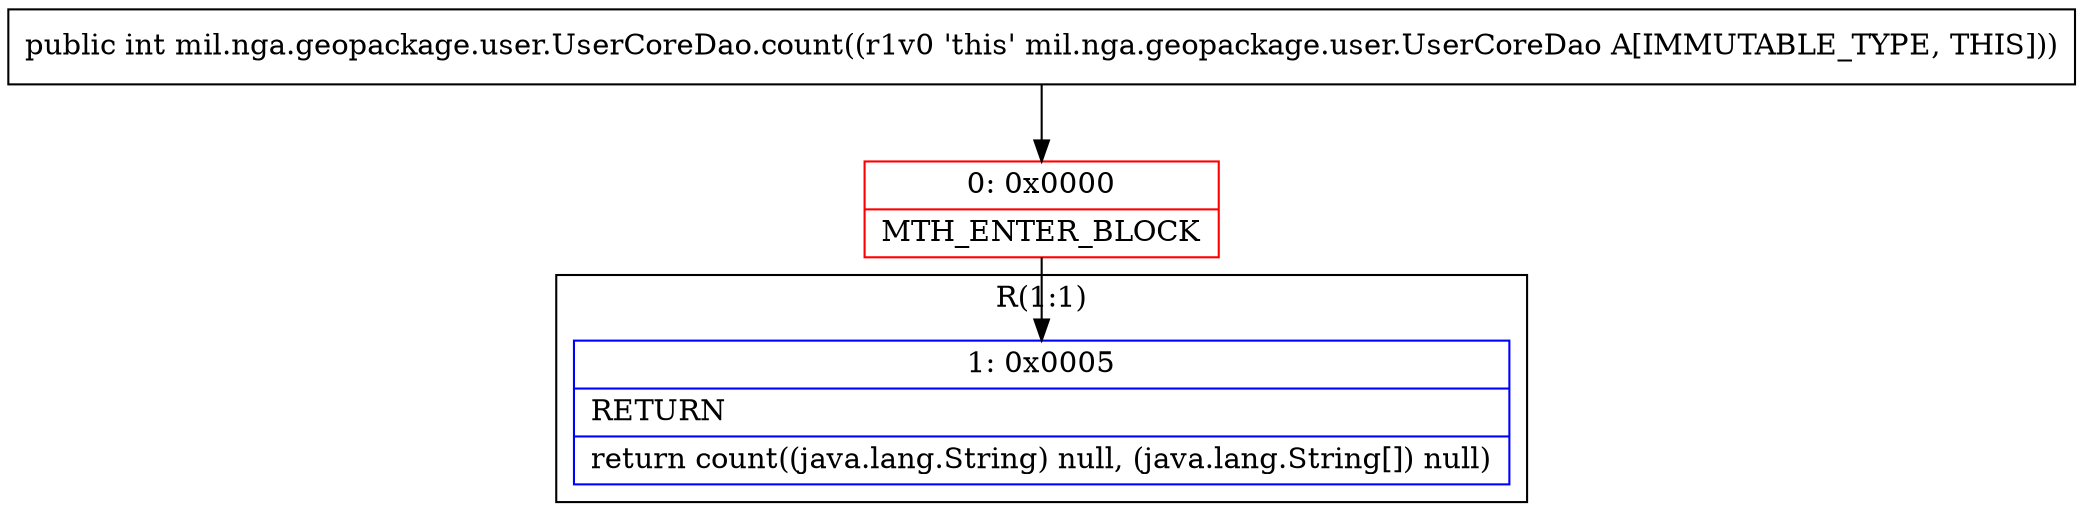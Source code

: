 digraph "CFG formil.nga.geopackage.user.UserCoreDao.count()I" {
subgraph cluster_Region_849105002 {
label = "R(1:1)";
node [shape=record,color=blue];
Node_1 [shape=record,label="{1\:\ 0x0005|RETURN\l|return count((java.lang.String) null, (java.lang.String[]) null)\l}"];
}
Node_0 [shape=record,color=red,label="{0\:\ 0x0000|MTH_ENTER_BLOCK\l}"];
MethodNode[shape=record,label="{public int mil.nga.geopackage.user.UserCoreDao.count((r1v0 'this' mil.nga.geopackage.user.UserCoreDao A[IMMUTABLE_TYPE, THIS])) }"];
MethodNode -> Node_0;
Node_0 -> Node_1;
}

